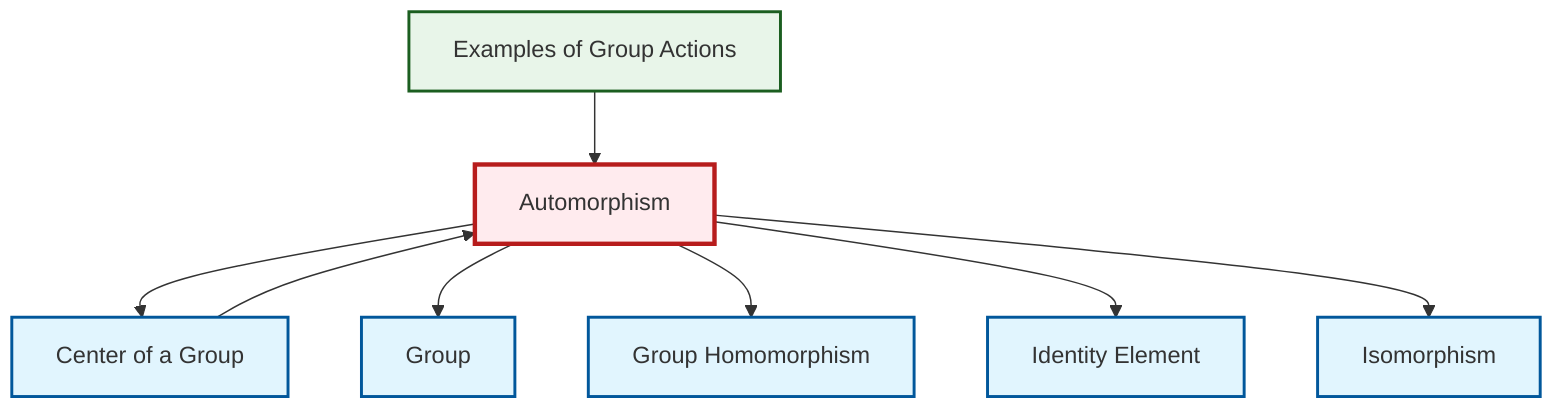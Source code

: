 graph TD
    classDef definition fill:#e1f5fe,stroke:#01579b,stroke-width:2px
    classDef theorem fill:#f3e5f5,stroke:#4a148c,stroke-width:2px
    classDef axiom fill:#fff3e0,stroke:#e65100,stroke-width:2px
    classDef example fill:#e8f5e9,stroke:#1b5e20,stroke-width:2px
    classDef current fill:#ffebee,stroke:#b71c1c,stroke-width:3px
    def-identity-element["Identity Element"]:::definition
    ex-group-action-examples["Examples of Group Actions"]:::example
    def-group["Group"]:::definition
    def-automorphism["Automorphism"]:::definition
    def-center-of-group["Center of a Group"]:::definition
    def-homomorphism["Group Homomorphism"]:::definition
    def-isomorphism["Isomorphism"]:::definition
    def-automorphism --> def-center-of-group
    def-automorphism --> def-group
    def-automorphism --> def-homomorphism
    ex-group-action-examples --> def-automorphism
    def-center-of-group --> def-automorphism
    def-automorphism --> def-identity-element
    def-automorphism --> def-isomorphism
    class def-automorphism current